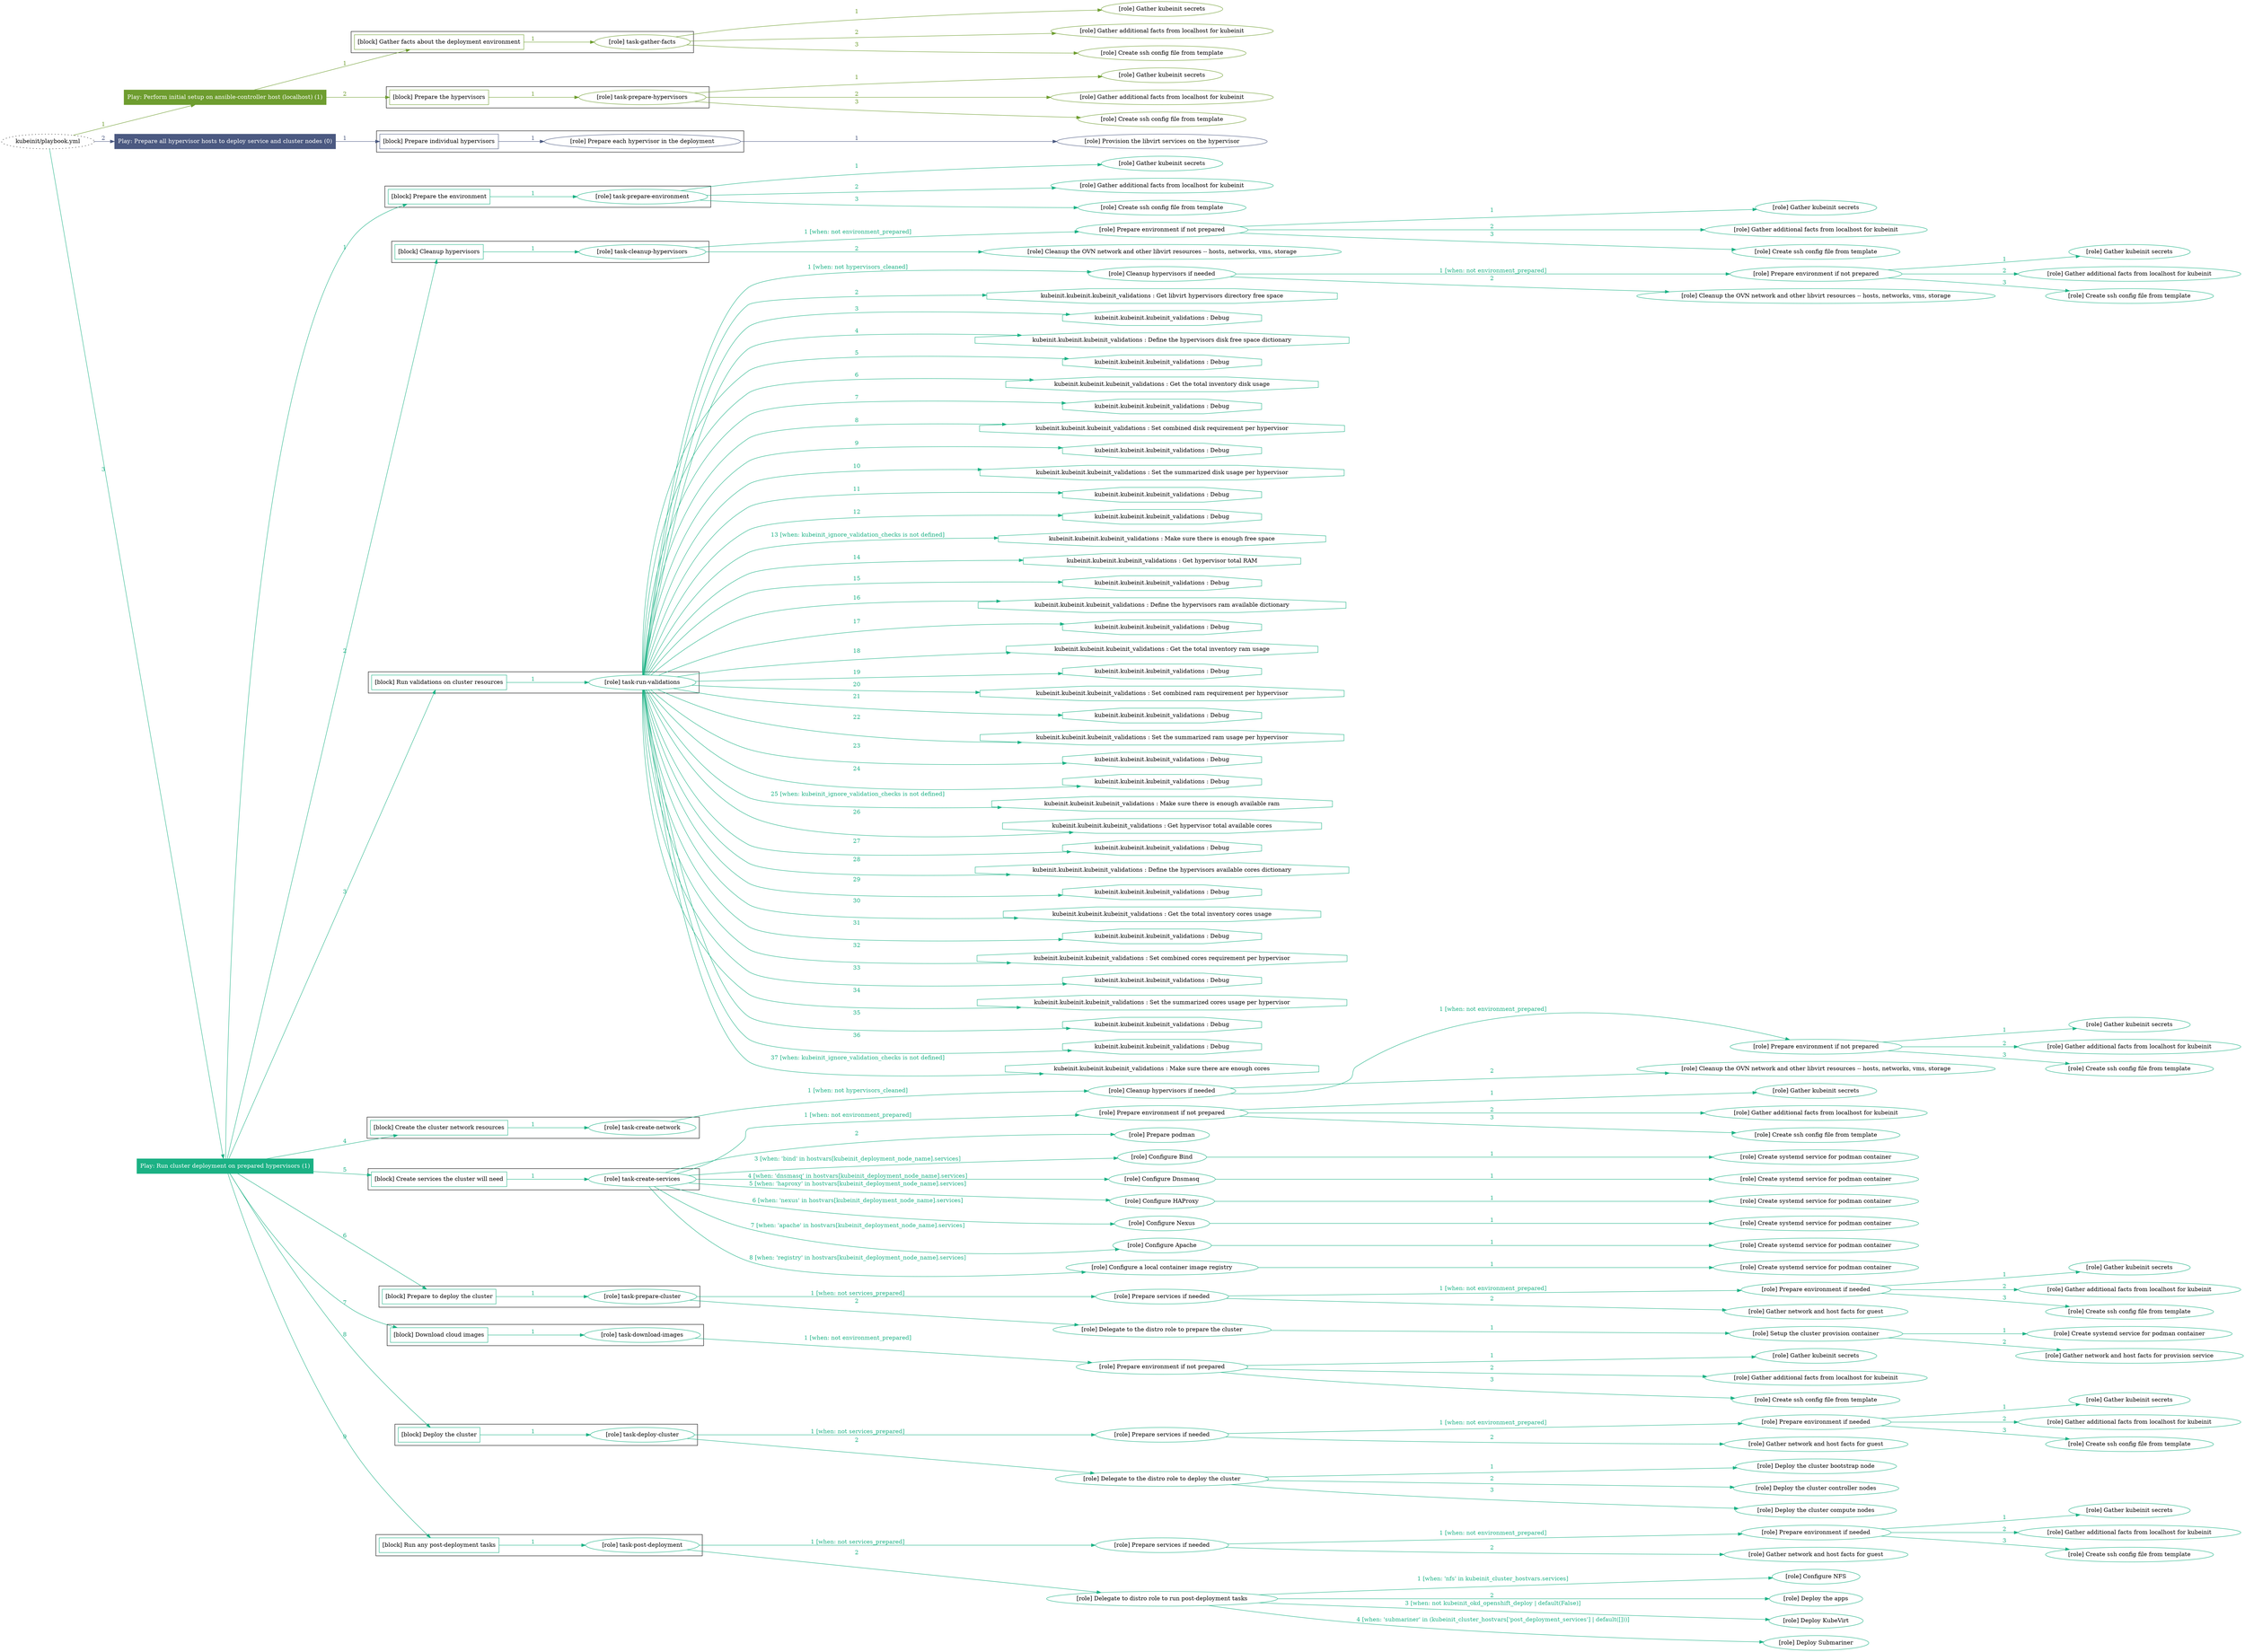 digraph {
	graph [concentrate=true ordering=in rankdir=LR ratio=fill]
	edge [esep=5 sep=10]
	"kubeinit/playbook.yml" [URL="/home/runner/work/kubeinit/kubeinit/kubeinit/playbook.yml" id=playbook_bc884afd style=dotted]
	play_13a12a67 [label="Play: Perform initial setup on ansible-controller host (localhost) (1)" URL="/home/runner/work/kubeinit/kubeinit/kubeinit/playbook.yml" color="#6e9d2f" fontcolor="#ffffff" id=play_13a12a67 shape=box style=filled tooltip=localhost]
	"kubeinit/playbook.yml" -> play_13a12a67 [label="1 " color="#6e9d2f" fontcolor="#6e9d2f" id=edge_78e79cfe labeltooltip="1 " tooltip="1 "]
	subgraph "Gather kubeinit secrets" {
		role_fcade521 [label="[role] Gather kubeinit secrets" URL="/home/runner/.ansible/collections/ansible_collections/kubeinit/kubeinit/roles/kubeinit_prepare/tasks/gather_kubeinit_facts.yml" color="#6e9d2f" id=role_fcade521 tooltip="Gather kubeinit secrets"]
	}
	subgraph "Gather additional facts from localhost for kubeinit" {
		role_56296440 [label="[role] Gather additional facts from localhost for kubeinit" URL="/home/runner/.ansible/collections/ansible_collections/kubeinit/kubeinit/roles/kubeinit_prepare/tasks/gather_kubeinit_facts.yml" color="#6e9d2f" id=role_56296440 tooltip="Gather additional facts from localhost for kubeinit"]
	}
	subgraph "Create ssh config file from template" {
		role_4835d06d [label="[role] Create ssh config file from template" URL="/home/runner/.ansible/collections/ansible_collections/kubeinit/kubeinit/roles/kubeinit_prepare/tasks/gather_kubeinit_facts.yml" color="#6e9d2f" id=role_4835d06d tooltip="Create ssh config file from template"]
	}
	subgraph "task-gather-facts" {
		role_c5481a34 [label="[role] task-gather-facts" URL="/home/runner/work/kubeinit/kubeinit/kubeinit/playbook.yml" color="#6e9d2f" id=role_c5481a34 tooltip="task-gather-facts"]
		role_c5481a34 -> role_fcade521 [label="1 " color="#6e9d2f" fontcolor="#6e9d2f" id=edge_7ce8308d labeltooltip="1 " tooltip="1 "]
		role_c5481a34 -> role_56296440 [label="2 " color="#6e9d2f" fontcolor="#6e9d2f" id=edge_8ed17edc labeltooltip="2 " tooltip="2 "]
		role_c5481a34 -> role_4835d06d [label="3 " color="#6e9d2f" fontcolor="#6e9d2f" id=edge_58053a8e labeltooltip="3 " tooltip="3 "]
	}
	subgraph "Gather kubeinit secrets" {
		role_f57d694f [label="[role] Gather kubeinit secrets" URL="/home/runner/.ansible/collections/ansible_collections/kubeinit/kubeinit/roles/kubeinit_prepare/tasks/gather_kubeinit_facts.yml" color="#6e9d2f" id=role_f57d694f tooltip="Gather kubeinit secrets"]
	}
	subgraph "Gather additional facts from localhost for kubeinit" {
		role_eb46d541 [label="[role] Gather additional facts from localhost for kubeinit" URL="/home/runner/.ansible/collections/ansible_collections/kubeinit/kubeinit/roles/kubeinit_prepare/tasks/gather_kubeinit_facts.yml" color="#6e9d2f" id=role_eb46d541 tooltip="Gather additional facts from localhost for kubeinit"]
	}
	subgraph "Create ssh config file from template" {
		role_f422c2a0 [label="[role] Create ssh config file from template" URL="/home/runner/.ansible/collections/ansible_collections/kubeinit/kubeinit/roles/kubeinit_prepare/tasks/gather_kubeinit_facts.yml" color="#6e9d2f" id=role_f422c2a0 tooltip="Create ssh config file from template"]
	}
	subgraph "task-prepare-hypervisors" {
		role_807ae7e5 [label="[role] task-prepare-hypervisors" URL="/home/runner/work/kubeinit/kubeinit/kubeinit/playbook.yml" color="#6e9d2f" id=role_807ae7e5 tooltip="task-prepare-hypervisors"]
		role_807ae7e5 -> role_f57d694f [label="1 " color="#6e9d2f" fontcolor="#6e9d2f" id=edge_f0ce3307 labeltooltip="1 " tooltip="1 "]
		role_807ae7e5 -> role_eb46d541 [label="2 " color="#6e9d2f" fontcolor="#6e9d2f" id=edge_2f80eed1 labeltooltip="2 " tooltip="2 "]
		role_807ae7e5 -> role_f422c2a0 [label="3 " color="#6e9d2f" fontcolor="#6e9d2f" id=edge_c8d1c190 labeltooltip="3 " tooltip="3 "]
	}
	subgraph "Play: Perform initial setup on ansible-controller host (localhost) (1)" {
		play_13a12a67 -> block_af2b26ad [label=1 color="#6e9d2f" fontcolor="#6e9d2f" id=edge_818015e2 labeltooltip=1 tooltip=1]
		subgraph cluster_block_af2b26ad {
			block_af2b26ad [label="[block] Gather facts about the deployment environment" URL="/home/runner/work/kubeinit/kubeinit/kubeinit/playbook.yml" color="#6e9d2f" id=block_af2b26ad labeltooltip="Gather facts about the deployment environment" shape=box tooltip="Gather facts about the deployment environment"]
			block_af2b26ad -> role_c5481a34 [label="1 " color="#6e9d2f" fontcolor="#6e9d2f" id=edge_7d12a3f7 labeltooltip="1 " tooltip="1 "]
		}
		play_13a12a67 -> block_af2e9a27 [label=2 color="#6e9d2f" fontcolor="#6e9d2f" id=edge_25f81b70 labeltooltip=2 tooltip=2]
		subgraph cluster_block_af2e9a27 {
			block_af2e9a27 [label="[block] Prepare the hypervisors" URL="/home/runner/work/kubeinit/kubeinit/kubeinit/playbook.yml" color="#6e9d2f" id=block_af2e9a27 labeltooltip="Prepare the hypervisors" shape=box tooltip="Prepare the hypervisors"]
			block_af2e9a27 -> role_807ae7e5 [label="1 " color="#6e9d2f" fontcolor="#6e9d2f" id=edge_e3a981ff labeltooltip="1 " tooltip="1 "]
		}
	}
	play_db85fb33 [label="Play: Prepare all hypervisor hosts to deploy service and cluster nodes (0)" URL="/home/runner/work/kubeinit/kubeinit/kubeinit/playbook.yml" color="#4b5981" fontcolor="#ffffff" id=play_db85fb33 shape=box style=filled tooltip="Play: Prepare all hypervisor hosts to deploy service and cluster nodes (0)"]
	"kubeinit/playbook.yml" -> play_db85fb33 [label="2 " color="#4b5981" fontcolor="#4b5981" id=edge_9f566139 labeltooltip="2 " tooltip="2 "]
	subgraph "Provision the libvirt services on the hypervisor" {
		role_a0d04080 [label="[role] Provision the libvirt services on the hypervisor" URL="/home/runner/.ansible/collections/ansible_collections/kubeinit/kubeinit/roles/kubeinit_prepare/tasks/prepare_hypervisor.yml" color="#4b5981" id=role_a0d04080 tooltip="Provision the libvirt services on the hypervisor"]
	}
	subgraph "Prepare each hypervisor in the deployment" {
		role_bbe5f478 [label="[role] Prepare each hypervisor in the deployment" URL="/home/runner/work/kubeinit/kubeinit/kubeinit/playbook.yml" color="#4b5981" id=role_bbe5f478 tooltip="Prepare each hypervisor in the deployment"]
		role_bbe5f478 -> role_a0d04080 [label="1 " color="#4b5981" fontcolor="#4b5981" id=edge_e23c7ae7 labeltooltip="1 " tooltip="1 "]
	}
	subgraph "Play: Prepare all hypervisor hosts to deploy service and cluster nodes (0)" {
		play_db85fb33 -> block_0c742992 [label=1 color="#4b5981" fontcolor="#4b5981" id=edge_c8bdda0a labeltooltip=1 tooltip=1]
		subgraph cluster_block_0c742992 {
			block_0c742992 [label="[block] Prepare individual hypervisors" URL="/home/runner/work/kubeinit/kubeinit/kubeinit/playbook.yml" color="#4b5981" id=block_0c742992 labeltooltip="Prepare individual hypervisors" shape=box tooltip="Prepare individual hypervisors"]
			block_0c742992 -> role_bbe5f478 [label="1 " color="#4b5981" fontcolor="#4b5981" id=edge_81c21718 labeltooltip="1 " tooltip="1 "]
		}
	}
	play_5ebb31ea [label="Play: Run cluster deployment on prepared hypervisors (1)" URL="/home/runner/work/kubeinit/kubeinit/kubeinit/playbook.yml" color="#1bb184" fontcolor="#ffffff" id=play_5ebb31ea shape=box style=filled tooltip=localhost]
	"kubeinit/playbook.yml" -> play_5ebb31ea [label="3 " color="#1bb184" fontcolor="#1bb184" id=edge_f7e523d1 labeltooltip="3 " tooltip="3 "]
	subgraph "Gather kubeinit secrets" {
		role_3335e8e3 [label="[role] Gather kubeinit secrets" URL="/home/runner/.ansible/collections/ansible_collections/kubeinit/kubeinit/roles/kubeinit_prepare/tasks/gather_kubeinit_facts.yml" color="#1bb184" id=role_3335e8e3 tooltip="Gather kubeinit secrets"]
	}
	subgraph "Gather additional facts from localhost for kubeinit" {
		role_68fbabf9 [label="[role] Gather additional facts from localhost for kubeinit" URL="/home/runner/.ansible/collections/ansible_collections/kubeinit/kubeinit/roles/kubeinit_prepare/tasks/gather_kubeinit_facts.yml" color="#1bb184" id=role_68fbabf9 tooltip="Gather additional facts from localhost for kubeinit"]
	}
	subgraph "Create ssh config file from template" {
		role_b6ddecf2 [label="[role] Create ssh config file from template" URL="/home/runner/.ansible/collections/ansible_collections/kubeinit/kubeinit/roles/kubeinit_prepare/tasks/gather_kubeinit_facts.yml" color="#1bb184" id=role_b6ddecf2 tooltip="Create ssh config file from template"]
	}
	subgraph "task-prepare-environment" {
		role_e13290f3 [label="[role] task-prepare-environment" URL="/home/runner/work/kubeinit/kubeinit/kubeinit/playbook.yml" color="#1bb184" id=role_e13290f3 tooltip="task-prepare-environment"]
		role_e13290f3 -> role_3335e8e3 [label="1 " color="#1bb184" fontcolor="#1bb184" id=edge_819fcb44 labeltooltip="1 " tooltip="1 "]
		role_e13290f3 -> role_68fbabf9 [label="2 " color="#1bb184" fontcolor="#1bb184" id=edge_2864b8e5 labeltooltip="2 " tooltip="2 "]
		role_e13290f3 -> role_b6ddecf2 [label="3 " color="#1bb184" fontcolor="#1bb184" id=edge_15abcb9a labeltooltip="3 " tooltip="3 "]
	}
	subgraph "Gather kubeinit secrets" {
		role_687b436b [label="[role] Gather kubeinit secrets" URL="/home/runner/.ansible/collections/ansible_collections/kubeinit/kubeinit/roles/kubeinit_prepare/tasks/gather_kubeinit_facts.yml" color="#1bb184" id=role_687b436b tooltip="Gather kubeinit secrets"]
	}
	subgraph "Gather additional facts from localhost for kubeinit" {
		role_b63a81df [label="[role] Gather additional facts from localhost for kubeinit" URL="/home/runner/.ansible/collections/ansible_collections/kubeinit/kubeinit/roles/kubeinit_prepare/tasks/gather_kubeinit_facts.yml" color="#1bb184" id=role_b63a81df tooltip="Gather additional facts from localhost for kubeinit"]
	}
	subgraph "Create ssh config file from template" {
		role_9e2f613f [label="[role] Create ssh config file from template" URL="/home/runner/.ansible/collections/ansible_collections/kubeinit/kubeinit/roles/kubeinit_prepare/tasks/gather_kubeinit_facts.yml" color="#1bb184" id=role_9e2f613f tooltip="Create ssh config file from template"]
	}
	subgraph "Prepare environment if not prepared" {
		role_5febb30a [label="[role] Prepare environment if not prepared" URL="/home/runner/.ansible/collections/ansible_collections/kubeinit/kubeinit/roles/kubeinit_prepare/tasks/cleanup_hypervisors.yml" color="#1bb184" id=role_5febb30a tooltip="Prepare environment if not prepared"]
		role_5febb30a -> role_687b436b [label="1 " color="#1bb184" fontcolor="#1bb184" id=edge_65a0818f labeltooltip="1 " tooltip="1 "]
		role_5febb30a -> role_b63a81df [label="2 " color="#1bb184" fontcolor="#1bb184" id=edge_da8f1db8 labeltooltip="2 " tooltip="2 "]
		role_5febb30a -> role_9e2f613f [label="3 " color="#1bb184" fontcolor="#1bb184" id=edge_b5b9aef7 labeltooltip="3 " tooltip="3 "]
	}
	subgraph "Cleanup the OVN network and other libvirt resources -- hosts, networks, vms, storage" {
		role_174c045d [label="[role] Cleanup the OVN network and other libvirt resources -- hosts, networks, vms, storage" URL="/home/runner/.ansible/collections/ansible_collections/kubeinit/kubeinit/roles/kubeinit_prepare/tasks/cleanup_hypervisors.yml" color="#1bb184" id=role_174c045d tooltip="Cleanup the OVN network and other libvirt resources -- hosts, networks, vms, storage"]
	}
	subgraph "task-cleanup-hypervisors" {
		role_6203d15c [label="[role] task-cleanup-hypervisors" URL="/home/runner/work/kubeinit/kubeinit/kubeinit/playbook.yml" color="#1bb184" id=role_6203d15c tooltip="task-cleanup-hypervisors"]
		role_6203d15c -> role_5febb30a [label="1 [when: not environment_prepared]" color="#1bb184" fontcolor="#1bb184" id=edge_c8f35070 labeltooltip="1 [when: not environment_prepared]" tooltip="1 [when: not environment_prepared]"]
		role_6203d15c -> role_174c045d [label="2 " color="#1bb184" fontcolor="#1bb184" id=edge_c18a3c79 labeltooltip="2 " tooltip="2 "]
	}
	subgraph "Gather kubeinit secrets" {
		role_376fa7a8 [label="[role] Gather kubeinit secrets" URL="/home/runner/.ansible/collections/ansible_collections/kubeinit/kubeinit/roles/kubeinit_prepare/tasks/gather_kubeinit_facts.yml" color="#1bb184" id=role_376fa7a8 tooltip="Gather kubeinit secrets"]
	}
	subgraph "Gather additional facts from localhost for kubeinit" {
		role_d2ade662 [label="[role] Gather additional facts from localhost for kubeinit" URL="/home/runner/.ansible/collections/ansible_collections/kubeinit/kubeinit/roles/kubeinit_prepare/tasks/gather_kubeinit_facts.yml" color="#1bb184" id=role_d2ade662 tooltip="Gather additional facts from localhost for kubeinit"]
	}
	subgraph "Create ssh config file from template" {
		role_3f1f3467 [label="[role] Create ssh config file from template" URL="/home/runner/.ansible/collections/ansible_collections/kubeinit/kubeinit/roles/kubeinit_prepare/tasks/gather_kubeinit_facts.yml" color="#1bb184" id=role_3f1f3467 tooltip="Create ssh config file from template"]
	}
	subgraph "Prepare environment if not prepared" {
		role_2e9f9ac0 [label="[role] Prepare environment if not prepared" URL="/home/runner/.ansible/collections/ansible_collections/kubeinit/kubeinit/roles/kubeinit_prepare/tasks/cleanup_hypervisors.yml" color="#1bb184" id=role_2e9f9ac0 tooltip="Prepare environment if not prepared"]
		role_2e9f9ac0 -> role_376fa7a8 [label="1 " color="#1bb184" fontcolor="#1bb184" id=edge_3d69fa1f labeltooltip="1 " tooltip="1 "]
		role_2e9f9ac0 -> role_d2ade662 [label="2 " color="#1bb184" fontcolor="#1bb184" id=edge_7656b612 labeltooltip="2 " tooltip="2 "]
		role_2e9f9ac0 -> role_3f1f3467 [label="3 " color="#1bb184" fontcolor="#1bb184" id=edge_4b4e1b30 labeltooltip="3 " tooltip="3 "]
	}
	subgraph "Cleanup the OVN network and other libvirt resources -- hosts, networks, vms, storage" {
		role_03c4b593 [label="[role] Cleanup the OVN network and other libvirt resources -- hosts, networks, vms, storage" URL="/home/runner/.ansible/collections/ansible_collections/kubeinit/kubeinit/roles/kubeinit_prepare/tasks/cleanup_hypervisors.yml" color="#1bb184" id=role_03c4b593 tooltip="Cleanup the OVN network and other libvirt resources -- hosts, networks, vms, storage"]
	}
	subgraph "Cleanup hypervisors if needed" {
		role_7d85d4b5 [label="[role] Cleanup hypervisors if needed" URL="/home/runner/.ansible/collections/ansible_collections/kubeinit/kubeinit/roles/kubeinit_validations/tasks/main.yml" color="#1bb184" id=role_7d85d4b5 tooltip="Cleanup hypervisors if needed"]
		role_7d85d4b5 -> role_2e9f9ac0 [label="1 [when: not environment_prepared]" color="#1bb184" fontcolor="#1bb184" id=edge_c7d4fb42 labeltooltip="1 [when: not environment_prepared]" tooltip="1 [when: not environment_prepared]"]
		role_7d85d4b5 -> role_03c4b593 [label="2 " color="#1bb184" fontcolor="#1bb184" id=edge_e9f9d04c labeltooltip="2 " tooltip="2 "]
	}
	subgraph "task-run-validations" {
		role_62f6c7eb [label="[role] task-run-validations" URL="/home/runner/work/kubeinit/kubeinit/kubeinit/playbook.yml" color="#1bb184" id=role_62f6c7eb tooltip="task-run-validations"]
		role_62f6c7eb -> role_7d85d4b5 [label="1 [when: not hypervisors_cleaned]" color="#1bb184" fontcolor="#1bb184" id=edge_d6f2890d labeltooltip="1 [when: not hypervisors_cleaned]" tooltip="1 [when: not hypervisors_cleaned]"]
		task_18365097 [label="kubeinit.kubeinit.kubeinit_validations : Get libvirt hypervisors directory free space" URL="/home/runner/.ansible/collections/ansible_collections/kubeinit/kubeinit/roles/kubeinit_validations/tasks/10_libvirt_free_space.yml" color="#1bb184" id=task_18365097 shape=octagon tooltip="kubeinit.kubeinit.kubeinit_validations : Get libvirt hypervisors directory free space"]
		role_62f6c7eb -> task_18365097 [label="2 " color="#1bb184" fontcolor="#1bb184" id=edge_21c87085 labeltooltip="2 " tooltip="2 "]
		task_9c9dbb88 [label="kubeinit.kubeinit.kubeinit_validations : Debug" URL="/home/runner/.ansible/collections/ansible_collections/kubeinit/kubeinit/roles/kubeinit_validations/tasks/10_libvirt_free_space.yml" color="#1bb184" id=task_9c9dbb88 shape=octagon tooltip="kubeinit.kubeinit.kubeinit_validations : Debug"]
		role_62f6c7eb -> task_9c9dbb88 [label="3 " color="#1bb184" fontcolor="#1bb184" id=edge_ef0a5122 labeltooltip="3 " tooltip="3 "]
		task_04c950bd [label="kubeinit.kubeinit.kubeinit_validations : Define the hypervisors disk free space dictionary" URL="/home/runner/.ansible/collections/ansible_collections/kubeinit/kubeinit/roles/kubeinit_validations/tasks/10_libvirt_free_space.yml" color="#1bb184" id=task_04c950bd shape=octagon tooltip="kubeinit.kubeinit.kubeinit_validations : Define the hypervisors disk free space dictionary"]
		role_62f6c7eb -> task_04c950bd [label="4 " color="#1bb184" fontcolor="#1bb184" id=edge_f18ca8e1 labeltooltip="4 " tooltip="4 "]
		task_acc55d09 [label="kubeinit.kubeinit.kubeinit_validations : Debug" URL="/home/runner/.ansible/collections/ansible_collections/kubeinit/kubeinit/roles/kubeinit_validations/tasks/10_libvirt_free_space.yml" color="#1bb184" id=task_acc55d09 shape=octagon tooltip="kubeinit.kubeinit.kubeinit_validations : Debug"]
		role_62f6c7eb -> task_acc55d09 [label="5 " color="#1bb184" fontcolor="#1bb184" id=edge_612e5d28 labeltooltip="5 " tooltip="5 "]
		task_36d2da43 [label="kubeinit.kubeinit.kubeinit_validations : Get the total inventory disk usage" URL="/home/runner/.ansible/collections/ansible_collections/kubeinit/kubeinit/roles/kubeinit_validations/tasks/10_libvirt_free_space.yml" color="#1bb184" id=task_36d2da43 shape=octagon tooltip="kubeinit.kubeinit.kubeinit_validations : Get the total inventory disk usage"]
		role_62f6c7eb -> task_36d2da43 [label="6 " color="#1bb184" fontcolor="#1bb184" id=edge_96cf4b75 labeltooltip="6 " tooltip="6 "]
		task_c9de032a [label="kubeinit.kubeinit.kubeinit_validations : Debug" URL="/home/runner/.ansible/collections/ansible_collections/kubeinit/kubeinit/roles/kubeinit_validations/tasks/10_libvirt_free_space.yml" color="#1bb184" id=task_c9de032a shape=octagon tooltip="kubeinit.kubeinit.kubeinit_validations : Debug"]
		role_62f6c7eb -> task_c9de032a [label="7 " color="#1bb184" fontcolor="#1bb184" id=edge_452b1f75 labeltooltip="7 " tooltip="7 "]
		task_3e1157ff [label="kubeinit.kubeinit.kubeinit_validations : Set combined disk requirement per hypervisor" URL="/home/runner/.ansible/collections/ansible_collections/kubeinit/kubeinit/roles/kubeinit_validations/tasks/10_libvirt_free_space.yml" color="#1bb184" id=task_3e1157ff shape=octagon tooltip="kubeinit.kubeinit.kubeinit_validations : Set combined disk requirement per hypervisor"]
		role_62f6c7eb -> task_3e1157ff [label="8 " color="#1bb184" fontcolor="#1bb184" id=edge_088c8dce labeltooltip="8 " tooltip="8 "]
		task_c20ddb81 [label="kubeinit.kubeinit.kubeinit_validations : Debug" URL="/home/runner/.ansible/collections/ansible_collections/kubeinit/kubeinit/roles/kubeinit_validations/tasks/10_libvirt_free_space.yml" color="#1bb184" id=task_c20ddb81 shape=octagon tooltip="kubeinit.kubeinit.kubeinit_validations : Debug"]
		role_62f6c7eb -> task_c20ddb81 [label="9 " color="#1bb184" fontcolor="#1bb184" id=edge_b584ab79 labeltooltip="9 " tooltip="9 "]
		task_6bdf2cd3 [label="kubeinit.kubeinit.kubeinit_validations : Set the summarized disk usage per hypervisor" URL="/home/runner/.ansible/collections/ansible_collections/kubeinit/kubeinit/roles/kubeinit_validations/tasks/10_libvirt_free_space.yml" color="#1bb184" id=task_6bdf2cd3 shape=octagon tooltip="kubeinit.kubeinit.kubeinit_validations : Set the summarized disk usage per hypervisor"]
		role_62f6c7eb -> task_6bdf2cd3 [label="10 " color="#1bb184" fontcolor="#1bb184" id=edge_24780180 labeltooltip="10 " tooltip="10 "]
		task_b49b4b37 [label="kubeinit.kubeinit.kubeinit_validations : Debug" URL="/home/runner/.ansible/collections/ansible_collections/kubeinit/kubeinit/roles/kubeinit_validations/tasks/10_libvirt_free_space.yml" color="#1bb184" id=task_b49b4b37 shape=octagon tooltip="kubeinit.kubeinit.kubeinit_validations : Debug"]
		role_62f6c7eb -> task_b49b4b37 [label="11 " color="#1bb184" fontcolor="#1bb184" id=edge_d56a47f4 labeltooltip="11 " tooltip="11 "]
		task_eeb5768e [label="kubeinit.kubeinit.kubeinit_validations : Debug" URL="/home/runner/.ansible/collections/ansible_collections/kubeinit/kubeinit/roles/kubeinit_validations/tasks/10_libvirt_free_space.yml" color="#1bb184" id=task_eeb5768e shape=octagon tooltip="kubeinit.kubeinit.kubeinit_validations : Debug"]
		role_62f6c7eb -> task_eeb5768e [label="12 " color="#1bb184" fontcolor="#1bb184" id=edge_f6308e91 labeltooltip="12 " tooltip="12 "]
		task_097c4970 [label="kubeinit.kubeinit.kubeinit_validations : Make sure there is enough free space" URL="/home/runner/.ansible/collections/ansible_collections/kubeinit/kubeinit/roles/kubeinit_validations/tasks/10_libvirt_free_space.yml" color="#1bb184" id=task_097c4970 shape=octagon tooltip="kubeinit.kubeinit.kubeinit_validations : Make sure there is enough free space"]
		role_62f6c7eb -> task_097c4970 [label="13 [when: kubeinit_ignore_validation_checks is not defined]" color="#1bb184" fontcolor="#1bb184" id=edge_28f992f5 labeltooltip="13 [when: kubeinit_ignore_validation_checks is not defined]" tooltip="13 [when: kubeinit_ignore_validation_checks is not defined]"]
		task_24df60d5 [label="kubeinit.kubeinit.kubeinit_validations : Get hypervisor total RAM" URL="/home/runner/.ansible/collections/ansible_collections/kubeinit/kubeinit/roles/kubeinit_validations/tasks/20_libvirt_available_ram.yml" color="#1bb184" id=task_24df60d5 shape=octagon tooltip="kubeinit.kubeinit.kubeinit_validations : Get hypervisor total RAM"]
		role_62f6c7eb -> task_24df60d5 [label="14 " color="#1bb184" fontcolor="#1bb184" id=edge_6ce2f886 labeltooltip="14 " tooltip="14 "]
		task_05f18cc4 [label="kubeinit.kubeinit.kubeinit_validations : Debug" URL="/home/runner/.ansible/collections/ansible_collections/kubeinit/kubeinit/roles/kubeinit_validations/tasks/20_libvirt_available_ram.yml" color="#1bb184" id=task_05f18cc4 shape=octagon tooltip="kubeinit.kubeinit.kubeinit_validations : Debug"]
		role_62f6c7eb -> task_05f18cc4 [label="15 " color="#1bb184" fontcolor="#1bb184" id=edge_7cb41834 labeltooltip="15 " tooltip="15 "]
		task_de3a0a79 [label="kubeinit.kubeinit.kubeinit_validations : Define the hypervisors ram available dictionary" URL="/home/runner/.ansible/collections/ansible_collections/kubeinit/kubeinit/roles/kubeinit_validations/tasks/20_libvirt_available_ram.yml" color="#1bb184" id=task_de3a0a79 shape=octagon tooltip="kubeinit.kubeinit.kubeinit_validations : Define the hypervisors ram available dictionary"]
		role_62f6c7eb -> task_de3a0a79 [label="16 " color="#1bb184" fontcolor="#1bb184" id=edge_895e4e1b labeltooltip="16 " tooltip="16 "]
		task_638771f9 [label="kubeinit.kubeinit.kubeinit_validations : Debug" URL="/home/runner/.ansible/collections/ansible_collections/kubeinit/kubeinit/roles/kubeinit_validations/tasks/20_libvirt_available_ram.yml" color="#1bb184" id=task_638771f9 shape=octagon tooltip="kubeinit.kubeinit.kubeinit_validations : Debug"]
		role_62f6c7eb -> task_638771f9 [label="17 " color="#1bb184" fontcolor="#1bb184" id=edge_89f8da79 labeltooltip="17 " tooltip="17 "]
		task_bb310bc5 [label="kubeinit.kubeinit.kubeinit_validations : Get the total inventory ram usage" URL="/home/runner/.ansible/collections/ansible_collections/kubeinit/kubeinit/roles/kubeinit_validations/tasks/20_libvirt_available_ram.yml" color="#1bb184" id=task_bb310bc5 shape=octagon tooltip="kubeinit.kubeinit.kubeinit_validations : Get the total inventory ram usage"]
		role_62f6c7eb -> task_bb310bc5 [label="18 " color="#1bb184" fontcolor="#1bb184" id=edge_b484de69 labeltooltip="18 " tooltip="18 "]
		task_2e9bd793 [label="kubeinit.kubeinit.kubeinit_validations : Debug" URL="/home/runner/.ansible/collections/ansible_collections/kubeinit/kubeinit/roles/kubeinit_validations/tasks/20_libvirt_available_ram.yml" color="#1bb184" id=task_2e9bd793 shape=octagon tooltip="kubeinit.kubeinit.kubeinit_validations : Debug"]
		role_62f6c7eb -> task_2e9bd793 [label="19 " color="#1bb184" fontcolor="#1bb184" id=edge_b4c5eb78 labeltooltip="19 " tooltip="19 "]
		task_8aaff768 [label="kubeinit.kubeinit.kubeinit_validations : Set combined ram requirement per hypervisor" URL="/home/runner/.ansible/collections/ansible_collections/kubeinit/kubeinit/roles/kubeinit_validations/tasks/20_libvirt_available_ram.yml" color="#1bb184" id=task_8aaff768 shape=octagon tooltip="kubeinit.kubeinit.kubeinit_validations : Set combined ram requirement per hypervisor"]
		role_62f6c7eb -> task_8aaff768 [label="20 " color="#1bb184" fontcolor="#1bb184" id=edge_cc607f9b labeltooltip="20 " tooltip="20 "]
		task_1808655f [label="kubeinit.kubeinit.kubeinit_validations : Debug" URL="/home/runner/.ansible/collections/ansible_collections/kubeinit/kubeinit/roles/kubeinit_validations/tasks/20_libvirt_available_ram.yml" color="#1bb184" id=task_1808655f shape=octagon tooltip="kubeinit.kubeinit.kubeinit_validations : Debug"]
		role_62f6c7eb -> task_1808655f [label="21 " color="#1bb184" fontcolor="#1bb184" id=edge_91cd0713 labeltooltip="21 " tooltip="21 "]
		task_693f8c69 [label="kubeinit.kubeinit.kubeinit_validations : Set the summarized ram usage per hypervisor" URL="/home/runner/.ansible/collections/ansible_collections/kubeinit/kubeinit/roles/kubeinit_validations/tasks/20_libvirt_available_ram.yml" color="#1bb184" id=task_693f8c69 shape=octagon tooltip="kubeinit.kubeinit.kubeinit_validations : Set the summarized ram usage per hypervisor"]
		role_62f6c7eb -> task_693f8c69 [label="22 " color="#1bb184" fontcolor="#1bb184" id=edge_c4668f9e labeltooltip="22 " tooltip="22 "]
		task_4dad3c12 [label="kubeinit.kubeinit.kubeinit_validations : Debug" URL="/home/runner/.ansible/collections/ansible_collections/kubeinit/kubeinit/roles/kubeinit_validations/tasks/20_libvirt_available_ram.yml" color="#1bb184" id=task_4dad3c12 shape=octagon tooltip="kubeinit.kubeinit.kubeinit_validations : Debug"]
		role_62f6c7eb -> task_4dad3c12 [label="23 " color="#1bb184" fontcolor="#1bb184" id=edge_924c0f97 labeltooltip="23 " tooltip="23 "]
		task_2ca3d44f [label="kubeinit.kubeinit.kubeinit_validations : Debug" URL="/home/runner/.ansible/collections/ansible_collections/kubeinit/kubeinit/roles/kubeinit_validations/tasks/20_libvirt_available_ram.yml" color="#1bb184" id=task_2ca3d44f shape=octagon tooltip="kubeinit.kubeinit.kubeinit_validations : Debug"]
		role_62f6c7eb -> task_2ca3d44f [label="24 " color="#1bb184" fontcolor="#1bb184" id=edge_8b8fe090 labeltooltip="24 " tooltip="24 "]
		task_7193dcaf [label="kubeinit.kubeinit.kubeinit_validations : Make sure there is enough available ram" URL="/home/runner/.ansible/collections/ansible_collections/kubeinit/kubeinit/roles/kubeinit_validations/tasks/20_libvirt_available_ram.yml" color="#1bb184" id=task_7193dcaf shape=octagon tooltip="kubeinit.kubeinit.kubeinit_validations : Make sure there is enough available ram"]
		role_62f6c7eb -> task_7193dcaf [label="25 [when: kubeinit_ignore_validation_checks is not defined]" color="#1bb184" fontcolor="#1bb184" id=edge_96b68c3a labeltooltip="25 [when: kubeinit_ignore_validation_checks is not defined]" tooltip="25 [when: kubeinit_ignore_validation_checks is not defined]"]
		task_ed330991 [label="kubeinit.kubeinit.kubeinit_validations : Get hypervisor total available cores" URL="/home/runner/.ansible/collections/ansible_collections/kubeinit/kubeinit/roles/kubeinit_validations/tasks/30_libvirt_check_cpu_cores.yml" color="#1bb184" id=task_ed330991 shape=octagon tooltip="kubeinit.kubeinit.kubeinit_validations : Get hypervisor total available cores"]
		role_62f6c7eb -> task_ed330991 [label="26 " color="#1bb184" fontcolor="#1bb184" id=edge_3f324529 labeltooltip="26 " tooltip="26 "]
		task_ce367ec8 [label="kubeinit.kubeinit.kubeinit_validations : Debug" URL="/home/runner/.ansible/collections/ansible_collections/kubeinit/kubeinit/roles/kubeinit_validations/tasks/30_libvirt_check_cpu_cores.yml" color="#1bb184" id=task_ce367ec8 shape=octagon tooltip="kubeinit.kubeinit.kubeinit_validations : Debug"]
		role_62f6c7eb -> task_ce367ec8 [label="27 " color="#1bb184" fontcolor="#1bb184" id=edge_063fd3c3 labeltooltip="27 " tooltip="27 "]
		task_83746d2b [label="kubeinit.kubeinit.kubeinit_validations : Define the hypervisors available cores dictionary" URL="/home/runner/.ansible/collections/ansible_collections/kubeinit/kubeinit/roles/kubeinit_validations/tasks/30_libvirt_check_cpu_cores.yml" color="#1bb184" id=task_83746d2b shape=octagon tooltip="kubeinit.kubeinit.kubeinit_validations : Define the hypervisors available cores dictionary"]
		role_62f6c7eb -> task_83746d2b [label="28 " color="#1bb184" fontcolor="#1bb184" id=edge_15e743a1 labeltooltip="28 " tooltip="28 "]
		task_c6c2fd72 [label="kubeinit.kubeinit.kubeinit_validations : Debug" URL="/home/runner/.ansible/collections/ansible_collections/kubeinit/kubeinit/roles/kubeinit_validations/tasks/30_libvirt_check_cpu_cores.yml" color="#1bb184" id=task_c6c2fd72 shape=octagon tooltip="kubeinit.kubeinit.kubeinit_validations : Debug"]
		role_62f6c7eb -> task_c6c2fd72 [label="29 " color="#1bb184" fontcolor="#1bb184" id=edge_2cd65bbc labeltooltip="29 " tooltip="29 "]
		task_0a48661e [label="kubeinit.kubeinit.kubeinit_validations : Get the total inventory cores usage" URL="/home/runner/.ansible/collections/ansible_collections/kubeinit/kubeinit/roles/kubeinit_validations/tasks/30_libvirt_check_cpu_cores.yml" color="#1bb184" id=task_0a48661e shape=octagon tooltip="kubeinit.kubeinit.kubeinit_validations : Get the total inventory cores usage"]
		role_62f6c7eb -> task_0a48661e [label="30 " color="#1bb184" fontcolor="#1bb184" id=edge_42a5799b labeltooltip="30 " tooltip="30 "]
		task_cfdb1e11 [label="kubeinit.kubeinit.kubeinit_validations : Debug" URL="/home/runner/.ansible/collections/ansible_collections/kubeinit/kubeinit/roles/kubeinit_validations/tasks/30_libvirt_check_cpu_cores.yml" color="#1bb184" id=task_cfdb1e11 shape=octagon tooltip="kubeinit.kubeinit.kubeinit_validations : Debug"]
		role_62f6c7eb -> task_cfdb1e11 [label="31 " color="#1bb184" fontcolor="#1bb184" id=edge_de032349 labeltooltip="31 " tooltip="31 "]
		task_826f0d8c [label="kubeinit.kubeinit.kubeinit_validations : Set combined cores requirement per hypervisor" URL="/home/runner/.ansible/collections/ansible_collections/kubeinit/kubeinit/roles/kubeinit_validations/tasks/30_libvirt_check_cpu_cores.yml" color="#1bb184" id=task_826f0d8c shape=octagon tooltip="kubeinit.kubeinit.kubeinit_validations : Set combined cores requirement per hypervisor"]
		role_62f6c7eb -> task_826f0d8c [label="32 " color="#1bb184" fontcolor="#1bb184" id=edge_f6815aea labeltooltip="32 " tooltip="32 "]
		task_55c67910 [label="kubeinit.kubeinit.kubeinit_validations : Debug" URL="/home/runner/.ansible/collections/ansible_collections/kubeinit/kubeinit/roles/kubeinit_validations/tasks/30_libvirt_check_cpu_cores.yml" color="#1bb184" id=task_55c67910 shape=octagon tooltip="kubeinit.kubeinit.kubeinit_validations : Debug"]
		role_62f6c7eb -> task_55c67910 [label="33 " color="#1bb184" fontcolor="#1bb184" id=edge_b6749af1 labeltooltip="33 " tooltip="33 "]
		task_91ad4a81 [label="kubeinit.kubeinit.kubeinit_validations : Set the summarized cores usage per hypervisor" URL="/home/runner/.ansible/collections/ansible_collections/kubeinit/kubeinit/roles/kubeinit_validations/tasks/30_libvirt_check_cpu_cores.yml" color="#1bb184" id=task_91ad4a81 shape=octagon tooltip="kubeinit.kubeinit.kubeinit_validations : Set the summarized cores usage per hypervisor"]
		role_62f6c7eb -> task_91ad4a81 [label="34 " color="#1bb184" fontcolor="#1bb184" id=edge_2b006009 labeltooltip="34 " tooltip="34 "]
		task_9b0a4ff3 [label="kubeinit.kubeinit.kubeinit_validations : Debug" URL="/home/runner/.ansible/collections/ansible_collections/kubeinit/kubeinit/roles/kubeinit_validations/tasks/30_libvirt_check_cpu_cores.yml" color="#1bb184" id=task_9b0a4ff3 shape=octagon tooltip="kubeinit.kubeinit.kubeinit_validations : Debug"]
		role_62f6c7eb -> task_9b0a4ff3 [label="35 " color="#1bb184" fontcolor="#1bb184" id=edge_aef8f03f labeltooltip="35 " tooltip="35 "]
		task_334d8a74 [label="kubeinit.kubeinit.kubeinit_validations : Debug" URL="/home/runner/.ansible/collections/ansible_collections/kubeinit/kubeinit/roles/kubeinit_validations/tasks/30_libvirt_check_cpu_cores.yml" color="#1bb184" id=task_334d8a74 shape=octagon tooltip="kubeinit.kubeinit.kubeinit_validations : Debug"]
		role_62f6c7eb -> task_334d8a74 [label="36 " color="#1bb184" fontcolor="#1bb184" id=edge_7de2630e labeltooltip="36 " tooltip="36 "]
		task_9541c6f9 [label="kubeinit.kubeinit.kubeinit_validations : Make sure there are enough cores" URL="/home/runner/.ansible/collections/ansible_collections/kubeinit/kubeinit/roles/kubeinit_validations/tasks/30_libvirt_check_cpu_cores.yml" color="#1bb184" id=task_9541c6f9 shape=octagon tooltip="kubeinit.kubeinit.kubeinit_validations : Make sure there are enough cores"]
		role_62f6c7eb -> task_9541c6f9 [label="37 [when: kubeinit_ignore_validation_checks is not defined]" color="#1bb184" fontcolor="#1bb184" id=edge_304cb48c labeltooltip="37 [when: kubeinit_ignore_validation_checks is not defined]" tooltip="37 [when: kubeinit_ignore_validation_checks is not defined]"]
	}
	subgraph "Gather kubeinit secrets" {
		role_15aeb30f [label="[role] Gather kubeinit secrets" URL="/home/runner/.ansible/collections/ansible_collections/kubeinit/kubeinit/roles/kubeinit_prepare/tasks/gather_kubeinit_facts.yml" color="#1bb184" id=role_15aeb30f tooltip="Gather kubeinit secrets"]
	}
	subgraph "Gather additional facts from localhost for kubeinit" {
		role_47a15e11 [label="[role] Gather additional facts from localhost for kubeinit" URL="/home/runner/.ansible/collections/ansible_collections/kubeinit/kubeinit/roles/kubeinit_prepare/tasks/gather_kubeinit_facts.yml" color="#1bb184" id=role_47a15e11 tooltip="Gather additional facts from localhost for kubeinit"]
	}
	subgraph "Create ssh config file from template" {
		role_d625d934 [label="[role] Create ssh config file from template" URL="/home/runner/.ansible/collections/ansible_collections/kubeinit/kubeinit/roles/kubeinit_prepare/tasks/gather_kubeinit_facts.yml" color="#1bb184" id=role_d625d934 tooltip="Create ssh config file from template"]
	}
	subgraph "Prepare environment if not prepared" {
		role_540f65a0 [label="[role] Prepare environment if not prepared" URL="/home/runner/.ansible/collections/ansible_collections/kubeinit/kubeinit/roles/kubeinit_prepare/tasks/cleanup_hypervisors.yml" color="#1bb184" id=role_540f65a0 tooltip="Prepare environment if not prepared"]
		role_540f65a0 -> role_15aeb30f [label="1 " color="#1bb184" fontcolor="#1bb184" id=edge_1651abe1 labeltooltip="1 " tooltip="1 "]
		role_540f65a0 -> role_47a15e11 [label="2 " color="#1bb184" fontcolor="#1bb184" id=edge_75e216b7 labeltooltip="2 " tooltip="2 "]
		role_540f65a0 -> role_d625d934 [label="3 " color="#1bb184" fontcolor="#1bb184" id=edge_d16ec94e labeltooltip="3 " tooltip="3 "]
	}
	subgraph "Cleanup the OVN network and other libvirt resources -- hosts, networks, vms, storage" {
		role_7f83fc32 [label="[role] Cleanup the OVN network and other libvirt resources -- hosts, networks, vms, storage" URL="/home/runner/.ansible/collections/ansible_collections/kubeinit/kubeinit/roles/kubeinit_prepare/tasks/cleanup_hypervisors.yml" color="#1bb184" id=role_7f83fc32 tooltip="Cleanup the OVN network and other libvirt resources -- hosts, networks, vms, storage"]
	}
	subgraph "Cleanup hypervisors if needed" {
		role_4958b3cd [label="[role] Cleanup hypervisors if needed" URL="/home/runner/.ansible/collections/ansible_collections/kubeinit/kubeinit/roles/kubeinit_libvirt/tasks/create_network.yml" color="#1bb184" id=role_4958b3cd tooltip="Cleanup hypervisors if needed"]
		role_4958b3cd -> role_540f65a0 [label="1 [when: not environment_prepared]" color="#1bb184" fontcolor="#1bb184" id=edge_8ab1da62 labeltooltip="1 [when: not environment_prepared]" tooltip="1 [when: not environment_prepared]"]
		role_4958b3cd -> role_7f83fc32 [label="2 " color="#1bb184" fontcolor="#1bb184" id=edge_86af8ca6 labeltooltip="2 " tooltip="2 "]
	}
	subgraph "task-create-network" {
		role_a508ffeb [label="[role] task-create-network" URL="/home/runner/work/kubeinit/kubeinit/kubeinit/playbook.yml" color="#1bb184" id=role_a508ffeb tooltip="task-create-network"]
		role_a508ffeb -> role_4958b3cd [label="1 [when: not hypervisors_cleaned]" color="#1bb184" fontcolor="#1bb184" id=edge_75ea45db labeltooltip="1 [when: not hypervisors_cleaned]" tooltip="1 [when: not hypervisors_cleaned]"]
	}
	subgraph "Gather kubeinit secrets" {
		role_1743df22 [label="[role] Gather kubeinit secrets" URL="/home/runner/.ansible/collections/ansible_collections/kubeinit/kubeinit/roles/kubeinit_prepare/tasks/gather_kubeinit_facts.yml" color="#1bb184" id=role_1743df22 tooltip="Gather kubeinit secrets"]
	}
	subgraph "Gather additional facts from localhost for kubeinit" {
		role_2526688d [label="[role] Gather additional facts from localhost for kubeinit" URL="/home/runner/.ansible/collections/ansible_collections/kubeinit/kubeinit/roles/kubeinit_prepare/tasks/gather_kubeinit_facts.yml" color="#1bb184" id=role_2526688d tooltip="Gather additional facts from localhost for kubeinit"]
	}
	subgraph "Create ssh config file from template" {
		role_435efd56 [label="[role] Create ssh config file from template" URL="/home/runner/.ansible/collections/ansible_collections/kubeinit/kubeinit/roles/kubeinit_prepare/tasks/gather_kubeinit_facts.yml" color="#1bb184" id=role_435efd56 tooltip="Create ssh config file from template"]
	}
	subgraph "Prepare environment if not prepared" {
		role_d2027df9 [label="[role] Prepare environment if not prepared" URL="/home/runner/.ansible/collections/ansible_collections/kubeinit/kubeinit/roles/kubeinit_services/tasks/main.yml" color="#1bb184" id=role_d2027df9 tooltip="Prepare environment if not prepared"]
		role_d2027df9 -> role_1743df22 [label="1 " color="#1bb184" fontcolor="#1bb184" id=edge_260d6845 labeltooltip="1 " tooltip="1 "]
		role_d2027df9 -> role_2526688d [label="2 " color="#1bb184" fontcolor="#1bb184" id=edge_fd0b10a5 labeltooltip="2 " tooltip="2 "]
		role_d2027df9 -> role_435efd56 [label="3 " color="#1bb184" fontcolor="#1bb184" id=edge_cb53c6a1 labeltooltip="3 " tooltip="3 "]
	}
	subgraph "Prepare podman" {
		role_89030078 [label="[role] Prepare podman" URL="/home/runner/.ansible/collections/ansible_collections/kubeinit/kubeinit/roles/kubeinit_services/tasks/00_create_service_pod.yml" color="#1bb184" id=role_89030078 tooltip="Prepare podman"]
	}
	subgraph "Create systemd service for podman container" {
		role_4056e4ed [label="[role] Create systemd service for podman container" URL="/home/runner/.ansible/collections/ansible_collections/kubeinit/kubeinit/roles/kubeinit_bind/tasks/main.yml" color="#1bb184" id=role_4056e4ed tooltip="Create systemd service for podman container"]
	}
	subgraph "Configure Bind" {
		role_9669ed5f [label="[role] Configure Bind" URL="/home/runner/.ansible/collections/ansible_collections/kubeinit/kubeinit/roles/kubeinit_services/tasks/start_services_containers.yml" color="#1bb184" id=role_9669ed5f tooltip="Configure Bind"]
		role_9669ed5f -> role_4056e4ed [label="1 " color="#1bb184" fontcolor="#1bb184" id=edge_87e2b534 labeltooltip="1 " tooltip="1 "]
	}
	subgraph "Create systemd service for podman container" {
		role_899e6655 [label="[role] Create systemd service for podman container" URL="/home/runner/.ansible/collections/ansible_collections/kubeinit/kubeinit/roles/kubeinit_dnsmasq/tasks/main.yml" color="#1bb184" id=role_899e6655 tooltip="Create systemd service for podman container"]
	}
	subgraph "Configure Dnsmasq" {
		role_7b4877c9 [label="[role] Configure Dnsmasq" URL="/home/runner/.ansible/collections/ansible_collections/kubeinit/kubeinit/roles/kubeinit_services/tasks/start_services_containers.yml" color="#1bb184" id=role_7b4877c9 tooltip="Configure Dnsmasq"]
		role_7b4877c9 -> role_899e6655 [label="1 " color="#1bb184" fontcolor="#1bb184" id=edge_29caeb45 labeltooltip="1 " tooltip="1 "]
	}
	subgraph "Create systemd service for podman container" {
		role_06737a1c [label="[role] Create systemd service for podman container" URL="/home/runner/.ansible/collections/ansible_collections/kubeinit/kubeinit/roles/kubeinit_haproxy/tasks/main.yml" color="#1bb184" id=role_06737a1c tooltip="Create systemd service for podman container"]
	}
	subgraph "Configure HAProxy" {
		role_8abb47fd [label="[role] Configure HAProxy" URL="/home/runner/.ansible/collections/ansible_collections/kubeinit/kubeinit/roles/kubeinit_services/tasks/start_services_containers.yml" color="#1bb184" id=role_8abb47fd tooltip="Configure HAProxy"]
		role_8abb47fd -> role_06737a1c [label="1 " color="#1bb184" fontcolor="#1bb184" id=edge_d920d153 labeltooltip="1 " tooltip="1 "]
	}
	subgraph "Create systemd service for podman container" {
		role_3a0c49a3 [label="[role] Create systemd service for podman container" URL="/home/runner/.ansible/collections/ansible_collections/kubeinit/kubeinit/roles/kubeinit_nexus/tasks/main.yml" color="#1bb184" id=role_3a0c49a3 tooltip="Create systemd service for podman container"]
	}
	subgraph "Configure Nexus" {
		role_1a169233 [label="[role] Configure Nexus" URL="/home/runner/.ansible/collections/ansible_collections/kubeinit/kubeinit/roles/kubeinit_services/tasks/start_services_containers.yml" color="#1bb184" id=role_1a169233 tooltip="Configure Nexus"]
		role_1a169233 -> role_3a0c49a3 [label="1 " color="#1bb184" fontcolor="#1bb184" id=edge_9a276bc8 labeltooltip="1 " tooltip="1 "]
	}
	subgraph "Create systemd service for podman container" {
		role_fe4ca8e6 [label="[role] Create systemd service for podman container" URL="/home/runner/.ansible/collections/ansible_collections/kubeinit/kubeinit/roles/kubeinit_apache/tasks/main.yml" color="#1bb184" id=role_fe4ca8e6 tooltip="Create systemd service for podman container"]
	}
	subgraph "Configure Apache" {
		role_9ddb1dd7 [label="[role] Configure Apache" URL="/home/runner/.ansible/collections/ansible_collections/kubeinit/kubeinit/roles/kubeinit_services/tasks/start_services_containers.yml" color="#1bb184" id=role_9ddb1dd7 tooltip="Configure Apache"]
		role_9ddb1dd7 -> role_fe4ca8e6 [label="1 " color="#1bb184" fontcolor="#1bb184" id=edge_f1b9fc16 labeltooltip="1 " tooltip="1 "]
	}
	subgraph "Create systemd service for podman container" {
		role_a0295b02 [label="[role] Create systemd service for podman container" URL="/home/runner/.ansible/collections/ansible_collections/kubeinit/kubeinit/roles/kubeinit_registry/tasks/main.yml" color="#1bb184" id=role_a0295b02 tooltip="Create systemd service for podman container"]
	}
	subgraph "Configure a local container image registry" {
		role_7d2fcc03 [label="[role] Configure a local container image registry" URL="/home/runner/.ansible/collections/ansible_collections/kubeinit/kubeinit/roles/kubeinit_services/tasks/start_services_containers.yml" color="#1bb184" id=role_7d2fcc03 tooltip="Configure a local container image registry"]
		role_7d2fcc03 -> role_a0295b02 [label="1 " color="#1bb184" fontcolor="#1bb184" id=edge_f5561ad4 labeltooltip="1 " tooltip="1 "]
	}
	subgraph "task-create-services" {
		role_5d928041 [label="[role] task-create-services" URL="/home/runner/work/kubeinit/kubeinit/kubeinit/playbook.yml" color="#1bb184" id=role_5d928041 tooltip="task-create-services"]
		role_5d928041 -> role_d2027df9 [label="1 [when: not environment_prepared]" color="#1bb184" fontcolor="#1bb184" id=edge_48d3c30b labeltooltip="1 [when: not environment_prepared]" tooltip="1 [when: not environment_prepared]"]
		role_5d928041 -> role_89030078 [label="2 " color="#1bb184" fontcolor="#1bb184" id=edge_7c6dd8c8 labeltooltip="2 " tooltip="2 "]
		role_5d928041 -> role_9669ed5f [label="3 [when: 'bind' in hostvars[kubeinit_deployment_node_name].services]" color="#1bb184" fontcolor="#1bb184" id=edge_e370d537 labeltooltip="3 [when: 'bind' in hostvars[kubeinit_deployment_node_name].services]" tooltip="3 [when: 'bind' in hostvars[kubeinit_deployment_node_name].services]"]
		role_5d928041 -> role_7b4877c9 [label="4 [when: 'dnsmasq' in hostvars[kubeinit_deployment_node_name].services]" color="#1bb184" fontcolor="#1bb184" id=edge_62b17ed3 labeltooltip="4 [when: 'dnsmasq' in hostvars[kubeinit_deployment_node_name].services]" tooltip="4 [when: 'dnsmasq' in hostvars[kubeinit_deployment_node_name].services]"]
		role_5d928041 -> role_8abb47fd [label="5 [when: 'haproxy' in hostvars[kubeinit_deployment_node_name].services]" color="#1bb184" fontcolor="#1bb184" id=edge_a4c2f7ca labeltooltip="5 [when: 'haproxy' in hostvars[kubeinit_deployment_node_name].services]" tooltip="5 [when: 'haproxy' in hostvars[kubeinit_deployment_node_name].services]"]
		role_5d928041 -> role_1a169233 [label="6 [when: 'nexus' in hostvars[kubeinit_deployment_node_name].services]" color="#1bb184" fontcolor="#1bb184" id=edge_31ac8e62 labeltooltip="6 [when: 'nexus' in hostvars[kubeinit_deployment_node_name].services]" tooltip="6 [when: 'nexus' in hostvars[kubeinit_deployment_node_name].services]"]
		role_5d928041 -> role_9ddb1dd7 [label="7 [when: 'apache' in hostvars[kubeinit_deployment_node_name].services]" color="#1bb184" fontcolor="#1bb184" id=edge_5682b844 labeltooltip="7 [when: 'apache' in hostvars[kubeinit_deployment_node_name].services]" tooltip="7 [when: 'apache' in hostvars[kubeinit_deployment_node_name].services]"]
		role_5d928041 -> role_7d2fcc03 [label="8 [when: 'registry' in hostvars[kubeinit_deployment_node_name].services]" color="#1bb184" fontcolor="#1bb184" id=edge_78924911 labeltooltip="8 [when: 'registry' in hostvars[kubeinit_deployment_node_name].services]" tooltip="8 [when: 'registry' in hostvars[kubeinit_deployment_node_name].services]"]
	}
	subgraph "Gather kubeinit secrets" {
		role_9a762853 [label="[role] Gather kubeinit secrets" URL="/home/runner/.ansible/collections/ansible_collections/kubeinit/kubeinit/roles/kubeinit_prepare/tasks/gather_kubeinit_facts.yml" color="#1bb184" id=role_9a762853 tooltip="Gather kubeinit secrets"]
	}
	subgraph "Gather additional facts from localhost for kubeinit" {
		role_111071b4 [label="[role] Gather additional facts from localhost for kubeinit" URL="/home/runner/.ansible/collections/ansible_collections/kubeinit/kubeinit/roles/kubeinit_prepare/tasks/gather_kubeinit_facts.yml" color="#1bb184" id=role_111071b4 tooltip="Gather additional facts from localhost for kubeinit"]
	}
	subgraph "Create ssh config file from template" {
		role_0ad88a08 [label="[role] Create ssh config file from template" URL="/home/runner/.ansible/collections/ansible_collections/kubeinit/kubeinit/roles/kubeinit_prepare/tasks/gather_kubeinit_facts.yml" color="#1bb184" id=role_0ad88a08 tooltip="Create ssh config file from template"]
	}
	subgraph "Prepare environment if needed" {
		role_e78a2683 [label="[role] Prepare environment if needed" URL="/home/runner/.ansible/collections/ansible_collections/kubeinit/kubeinit/roles/kubeinit_services/tasks/prepare_services.yml" color="#1bb184" id=role_e78a2683 tooltip="Prepare environment if needed"]
		role_e78a2683 -> role_9a762853 [label="1 " color="#1bb184" fontcolor="#1bb184" id=edge_92bfef73 labeltooltip="1 " tooltip="1 "]
		role_e78a2683 -> role_111071b4 [label="2 " color="#1bb184" fontcolor="#1bb184" id=edge_bb86d287 labeltooltip="2 " tooltip="2 "]
		role_e78a2683 -> role_0ad88a08 [label="3 " color="#1bb184" fontcolor="#1bb184" id=edge_17d41362 labeltooltip="3 " tooltip="3 "]
	}
	subgraph "Gather network and host facts for guest" {
		role_ebf4e693 [label="[role] Gather network and host facts for guest" URL="/home/runner/.ansible/collections/ansible_collections/kubeinit/kubeinit/roles/kubeinit_services/tasks/prepare_services.yml" color="#1bb184" id=role_ebf4e693 tooltip="Gather network and host facts for guest"]
	}
	subgraph "Prepare services if needed" {
		role_9fcd4819 [label="[role] Prepare services if needed" URL="/home/runner/.ansible/collections/ansible_collections/kubeinit/kubeinit/roles/kubeinit_prepare/tasks/prepare_cluster.yml" color="#1bb184" id=role_9fcd4819 tooltip="Prepare services if needed"]
		role_9fcd4819 -> role_e78a2683 [label="1 [when: not environment_prepared]" color="#1bb184" fontcolor="#1bb184" id=edge_cecaa4d4 labeltooltip="1 [when: not environment_prepared]" tooltip="1 [when: not environment_prepared]"]
		role_9fcd4819 -> role_ebf4e693 [label="2 " color="#1bb184" fontcolor="#1bb184" id=edge_b0477ada labeltooltip="2 " tooltip="2 "]
	}
	subgraph "Create systemd service for podman container" {
		role_ddd2ca89 [label="[role] Create systemd service for podman container" URL="/home/runner/.ansible/collections/ansible_collections/kubeinit/kubeinit/roles/kubeinit_services/tasks/create_provision_container.yml" color="#1bb184" id=role_ddd2ca89 tooltip="Create systemd service for podman container"]
	}
	subgraph "Gather network and host facts for provision service" {
		role_376bd8ba [label="[role] Gather network and host facts for provision service" URL="/home/runner/.ansible/collections/ansible_collections/kubeinit/kubeinit/roles/kubeinit_services/tasks/create_provision_container.yml" color="#1bb184" id=role_376bd8ba tooltip="Gather network and host facts for provision service"]
	}
	subgraph "Setup the cluster provision container" {
		role_67a2ed2a [label="[role] Setup the cluster provision container" URL="/home/runner/.ansible/collections/ansible_collections/kubeinit/kubeinit/roles/kubeinit_okd/tasks/prepare_cluster.yml" color="#1bb184" id=role_67a2ed2a tooltip="Setup the cluster provision container"]
		role_67a2ed2a -> role_ddd2ca89 [label="1 " color="#1bb184" fontcolor="#1bb184" id=edge_2c314f81 labeltooltip="1 " tooltip="1 "]
		role_67a2ed2a -> role_376bd8ba [label="2 " color="#1bb184" fontcolor="#1bb184" id=edge_ffe26de5 labeltooltip="2 " tooltip="2 "]
	}
	subgraph "Delegate to the distro role to prepare the cluster" {
		role_62a80e30 [label="[role] Delegate to the distro role to prepare the cluster" URL="/home/runner/.ansible/collections/ansible_collections/kubeinit/kubeinit/roles/kubeinit_prepare/tasks/prepare_cluster.yml" color="#1bb184" id=role_62a80e30 tooltip="Delegate to the distro role to prepare the cluster"]
		role_62a80e30 -> role_67a2ed2a [label="1 " color="#1bb184" fontcolor="#1bb184" id=edge_814d3605 labeltooltip="1 " tooltip="1 "]
	}
	subgraph "task-prepare-cluster" {
		role_30b33769 [label="[role] task-prepare-cluster" URL="/home/runner/work/kubeinit/kubeinit/kubeinit/playbook.yml" color="#1bb184" id=role_30b33769 tooltip="task-prepare-cluster"]
		role_30b33769 -> role_9fcd4819 [label="1 [when: not services_prepared]" color="#1bb184" fontcolor="#1bb184" id=edge_985af1a0 labeltooltip="1 [when: not services_prepared]" tooltip="1 [when: not services_prepared]"]
		role_30b33769 -> role_62a80e30 [label="2 " color="#1bb184" fontcolor="#1bb184" id=edge_0f2122d5 labeltooltip="2 " tooltip="2 "]
	}
	subgraph "Gather kubeinit secrets" {
		role_ada4f24b [label="[role] Gather kubeinit secrets" URL="/home/runner/.ansible/collections/ansible_collections/kubeinit/kubeinit/roles/kubeinit_prepare/tasks/gather_kubeinit_facts.yml" color="#1bb184" id=role_ada4f24b tooltip="Gather kubeinit secrets"]
	}
	subgraph "Gather additional facts from localhost for kubeinit" {
		role_c05a2193 [label="[role] Gather additional facts from localhost for kubeinit" URL="/home/runner/.ansible/collections/ansible_collections/kubeinit/kubeinit/roles/kubeinit_prepare/tasks/gather_kubeinit_facts.yml" color="#1bb184" id=role_c05a2193 tooltip="Gather additional facts from localhost for kubeinit"]
	}
	subgraph "Create ssh config file from template" {
		role_002dd439 [label="[role] Create ssh config file from template" URL="/home/runner/.ansible/collections/ansible_collections/kubeinit/kubeinit/roles/kubeinit_prepare/tasks/gather_kubeinit_facts.yml" color="#1bb184" id=role_002dd439 tooltip="Create ssh config file from template"]
	}
	subgraph "Prepare environment if not prepared" {
		role_bc89da68 [label="[role] Prepare environment if not prepared" URL="/home/runner/.ansible/collections/ansible_collections/kubeinit/kubeinit/roles/kubeinit_libvirt/tasks/download_cloud_images.yml" color="#1bb184" id=role_bc89da68 tooltip="Prepare environment if not prepared"]
		role_bc89da68 -> role_ada4f24b [label="1 " color="#1bb184" fontcolor="#1bb184" id=edge_5d29bf47 labeltooltip="1 " tooltip="1 "]
		role_bc89da68 -> role_c05a2193 [label="2 " color="#1bb184" fontcolor="#1bb184" id=edge_7cdea9b6 labeltooltip="2 " tooltip="2 "]
		role_bc89da68 -> role_002dd439 [label="3 " color="#1bb184" fontcolor="#1bb184" id=edge_cc5bd884 labeltooltip="3 " tooltip="3 "]
	}
	subgraph "task-download-images" {
		role_74e73e16 [label="[role] task-download-images" URL="/home/runner/work/kubeinit/kubeinit/kubeinit/playbook.yml" color="#1bb184" id=role_74e73e16 tooltip="task-download-images"]
		role_74e73e16 -> role_bc89da68 [label="1 [when: not environment_prepared]" color="#1bb184" fontcolor="#1bb184" id=edge_8db23868 labeltooltip="1 [when: not environment_prepared]" tooltip="1 [when: not environment_prepared]"]
	}
	subgraph "Gather kubeinit secrets" {
		role_3696444e [label="[role] Gather kubeinit secrets" URL="/home/runner/.ansible/collections/ansible_collections/kubeinit/kubeinit/roles/kubeinit_prepare/tasks/gather_kubeinit_facts.yml" color="#1bb184" id=role_3696444e tooltip="Gather kubeinit secrets"]
	}
	subgraph "Gather additional facts from localhost for kubeinit" {
		role_a136c69d [label="[role] Gather additional facts from localhost for kubeinit" URL="/home/runner/.ansible/collections/ansible_collections/kubeinit/kubeinit/roles/kubeinit_prepare/tasks/gather_kubeinit_facts.yml" color="#1bb184" id=role_a136c69d tooltip="Gather additional facts from localhost for kubeinit"]
	}
	subgraph "Create ssh config file from template" {
		role_a9a29c7b [label="[role] Create ssh config file from template" URL="/home/runner/.ansible/collections/ansible_collections/kubeinit/kubeinit/roles/kubeinit_prepare/tasks/gather_kubeinit_facts.yml" color="#1bb184" id=role_a9a29c7b tooltip="Create ssh config file from template"]
	}
	subgraph "Prepare environment if needed" {
		role_7a17efc8 [label="[role] Prepare environment if needed" URL="/home/runner/.ansible/collections/ansible_collections/kubeinit/kubeinit/roles/kubeinit_services/tasks/prepare_services.yml" color="#1bb184" id=role_7a17efc8 tooltip="Prepare environment if needed"]
		role_7a17efc8 -> role_3696444e [label="1 " color="#1bb184" fontcolor="#1bb184" id=edge_a0ef2baa labeltooltip="1 " tooltip="1 "]
		role_7a17efc8 -> role_a136c69d [label="2 " color="#1bb184" fontcolor="#1bb184" id=edge_c0ce13c1 labeltooltip="2 " tooltip="2 "]
		role_7a17efc8 -> role_a9a29c7b [label="3 " color="#1bb184" fontcolor="#1bb184" id=edge_d5ce3eac labeltooltip="3 " tooltip="3 "]
	}
	subgraph "Gather network and host facts for guest" {
		role_60bb7212 [label="[role] Gather network and host facts for guest" URL="/home/runner/.ansible/collections/ansible_collections/kubeinit/kubeinit/roles/kubeinit_services/tasks/prepare_services.yml" color="#1bb184" id=role_60bb7212 tooltip="Gather network and host facts for guest"]
	}
	subgraph "Prepare services if needed" {
		role_03ddb46a [label="[role] Prepare services if needed" URL="/home/runner/.ansible/collections/ansible_collections/kubeinit/kubeinit/roles/kubeinit_prepare/tasks/deploy_cluster.yml" color="#1bb184" id=role_03ddb46a tooltip="Prepare services if needed"]
		role_03ddb46a -> role_7a17efc8 [label="1 [when: not environment_prepared]" color="#1bb184" fontcolor="#1bb184" id=edge_128357a4 labeltooltip="1 [when: not environment_prepared]" tooltip="1 [when: not environment_prepared]"]
		role_03ddb46a -> role_60bb7212 [label="2 " color="#1bb184" fontcolor="#1bb184" id=edge_7ad5ddf1 labeltooltip="2 " tooltip="2 "]
	}
	subgraph "Deploy the cluster bootstrap node" {
		role_30f0020c [label="[role] Deploy the cluster bootstrap node" URL="/home/runner/.ansible/collections/ansible_collections/kubeinit/kubeinit/roles/kubeinit_okd/tasks/main.yml" color="#1bb184" id=role_30f0020c tooltip="Deploy the cluster bootstrap node"]
	}
	subgraph "Deploy the cluster controller nodes" {
		role_bcc9c0bf [label="[role] Deploy the cluster controller nodes" URL="/home/runner/.ansible/collections/ansible_collections/kubeinit/kubeinit/roles/kubeinit_okd/tasks/main.yml" color="#1bb184" id=role_bcc9c0bf tooltip="Deploy the cluster controller nodes"]
	}
	subgraph "Deploy the cluster compute nodes" {
		role_e83add74 [label="[role] Deploy the cluster compute nodes" URL="/home/runner/.ansible/collections/ansible_collections/kubeinit/kubeinit/roles/kubeinit_okd/tasks/main.yml" color="#1bb184" id=role_e83add74 tooltip="Deploy the cluster compute nodes"]
	}
	subgraph "Delegate to the distro role to deploy the cluster" {
		role_951208c4 [label="[role] Delegate to the distro role to deploy the cluster" URL="/home/runner/.ansible/collections/ansible_collections/kubeinit/kubeinit/roles/kubeinit_prepare/tasks/deploy_cluster.yml" color="#1bb184" id=role_951208c4 tooltip="Delegate to the distro role to deploy the cluster"]
		role_951208c4 -> role_30f0020c [label="1 " color="#1bb184" fontcolor="#1bb184" id=edge_ea480872 labeltooltip="1 " tooltip="1 "]
		role_951208c4 -> role_bcc9c0bf [label="2 " color="#1bb184" fontcolor="#1bb184" id=edge_bdec6db2 labeltooltip="2 " tooltip="2 "]
		role_951208c4 -> role_e83add74 [label="3 " color="#1bb184" fontcolor="#1bb184" id=edge_05a97f25 labeltooltip="3 " tooltip="3 "]
	}
	subgraph "task-deploy-cluster" {
		role_8e673550 [label="[role] task-deploy-cluster" URL="/home/runner/work/kubeinit/kubeinit/kubeinit/playbook.yml" color="#1bb184" id=role_8e673550 tooltip="task-deploy-cluster"]
		role_8e673550 -> role_03ddb46a [label="1 [when: not services_prepared]" color="#1bb184" fontcolor="#1bb184" id=edge_ef54ddef labeltooltip="1 [when: not services_prepared]" tooltip="1 [when: not services_prepared]"]
		role_8e673550 -> role_951208c4 [label="2 " color="#1bb184" fontcolor="#1bb184" id=edge_35dfac36 labeltooltip="2 " tooltip="2 "]
	}
	subgraph "Gather kubeinit secrets" {
		role_90b1d5e7 [label="[role] Gather kubeinit secrets" URL="/home/runner/.ansible/collections/ansible_collections/kubeinit/kubeinit/roles/kubeinit_prepare/tasks/gather_kubeinit_facts.yml" color="#1bb184" id=role_90b1d5e7 tooltip="Gather kubeinit secrets"]
	}
	subgraph "Gather additional facts from localhost for kubeinit" {
		role_e4ca14d0 [label="[role] Gather additional facts from localhost for kubeinit" URL="/home/runner/.ansible/collections/ansible_collections/kubeinit/kubeinit/roles/kubeinit_prepare/tasks/gather_kubeinit_facts.yml" color="#1bb184" id=role_e4ca14d0 tooltip="Gather additional facts from localhost for kubeinit"]
	}
	subgraph "Create ssh config file from template" {
		role_65a1c734 [label="[role] Create ssh config file from template" URL="/home/runner/.ansible/collections/ansible_collections/kubeinit/kubeinit/roles/kubeinit_prepare/tasks/gather_kubeinit_facts.yml" color="#1bb184" id=role_65a1c734 tooltip="Create ssh config file from template"]
	}
	subgraph "Prepare environment if needed" {
		role_e5027443 [label="[role] Prepare environment if needed" URL="/home/runner/.ansible/collections/ansible_collections/kubeinit/kubeinit/roles/kubeinit_services/tasks/prepare_services.yml" color="#1bb184" id=role_e5027443 tooltip="Prepare environment if needed"]
		role_e5027443 -> role_90b1d5e7 [label="1 " color="#1bb184" fontcolor="#1bb184" id=edge_94209177 labeltooltip="1 " tooltip="1 "]
		role_e5027443 -> role_e4ca14d0 [label="2 " color="#1bb184" fontcolor="#1bb184" id=edge_61a3991c labeltooltip="2 " tooltip="2 "]
		role_e5027443 -> role_65a1c734 [label="3 " color="#1bb184" fontcolor="#1bb184" id=edge_27b63643 labeltooltip="3 " tooltip="3 "]
	}
	subgraph "Gather network and host facts for guest" {
		role_f2d3ecae [label="[role] Gather network and host facts for guest" URL="/home/runner/.ansible/collections/ansible_collections/kubeinit/kubeinit/roles/kubeinit_services/tasks/prepare_services.yml" color="#1bb184" id=role_f2d3ecae tooltip="Gather network and host facts for guest"]
	}
	subgraph "Prepare services if needed" {
		role_f4e2c6f8 [label="[role] Prepare services if needed" URL="/home/runner/.ansible/collections/ansible_collections/kubeinit/kubeinit/roles/kubeinit_prepare/tasks/post_deployment.yml" color="#1bb184" id=role_f4e2c6f8 tooltip="Prepare services if needed"]
		role_f4e2c6f8 -> role_e5027443 [label="1 [when: not environment_prepared]" color="#1bb184" fontcolor="#1bb184" id=edge_11940145 labeltooltip="1 [when: not environment_prepared]" tooltip="1 [when: not environment_prepared]"]
		role_f4e2c6f8 -> role_f2d3ecae [label="2 " color="#1bb184" fontcolor="#1bb184" id=edge_a30a3140 labeltooltip="2 " tooltip="2 "]
	}
	subgraph "Configure NFS" {
		role_f05da0fe [label="[role] Configure NFS" URL="/home/runner/.ansible/collections/ansible_collections/kubeinit/kubeinit/roles/kubeinit_okd/tasks/post_deployment_tasks.yml" color="#1bb184" id=role_f05da0fe tooltip="Configure NFS"]
	}
	subgraph "Deploy the apps" {
		role_05e00050 [label="[role] Deploy the apps" URL="/home/runner/.ansible/collections/ansible_collections/kubeinit/kubeinit/roles/kubeinit_okd/tasks/post_deployment_tasks.yml" color="#1bb184" id=role_05e00050 tooltip="Deploy the apps"]
	}
	subgraph "Deploy KubeVirt" {
		role_a39b0da2 [label="[role] Deploy KubeVirt" URL="/home/runner/.ansible/collections/ansible_collections/kubeinit/kubeinit/roles/kubeinit_okd/tasks/post_deployment_tasks.yml" color="#1bb184" id=role_a39b0da2 tooltip="Deploy KubeVirt"]
	}
	subgraph "Deploy Submariner" {
		role_1168246b [label="[role] Deploy Submariner" URL="/home/runner/.ansible/collections/ansible_collections/kubeinit/kubeinit/roles/kubeinit_okd/tasks/post_deployment_tasks.yml" color="#1bb184" id=role_1168246b tooltip="Deploy Submariner"]
	}
	subgraph "Delegate to distro role to run post-deployment tasks" {
		role_7f145ded [label="[role] Delegate to distro role to run post-deployment tasks" URL="/home/runner/.ansible/collections/ansible_collections/kubeinit/kubeinit/roles/kubeinit_prepare/tasks/post_deployment.yml" color="#1bb184" id=role_7f145ded tooltip="Delegate to distro role to run post-deployment tasks"]
		role_7f145ded -> role_f05da0fe [label="1 [when: 'nfs' in kubeinit_cluster_hostvars.services]" color="#1bb184" fontcolor="#1bb184" id=edge_0b5bad52 labeltooltip="1 [when: 'nfs' in kubeinit_cluster_hostvars.services]" tooltip="1 [when: 'nfs' in kubeinit_cluster_hostvars.services]"]
		role_7f145ded -> role_05e00050 [label="2 " color="#1bb184" fontcolor="#1bb184" id=edge_6a450ba8 labeltooltip="2 " tooltip="2 "]
		role_7f145ded -> role_a39b0da2 [label="3 [when: not kubeinit_okd_openshift_deploy | default(False)]" color="#1bb184" fontcolor="#1bb184" id=edge_8175b69b labeltooltip="3 [when: not kubeinit_okd_openshift_deploy | default(False)]" tooltip="3 [when: not kubeinit_okd_openshift_deploy | default(False)]"]
		role_7f145ded -> role_1168246b [label="4 [when: 'submariner' in (kubeinit_cluster_hostvars['post_deployment_services'] | default([]))]" color="#1bb184" fontcolor="#1bb184" id=edge_d5f0f40a labeltooltip="4 [when: 'submariner' in (kubeinit_cluster_hostvars['post_deployment_services'] | default([]))]" tooltip="4 [when: 'submariner' in (kubeinit_cluster_hostvars['post_deployment_services'] | default([]))]"]
	}
	subgraph "task-post-deployment" {
		role_3328e06b [label="[role] task-post-deployment" URL="/home/runner/work/kubeinit/kubeinit/kubeinit/playbook.yml" color="#1bb184" id=role_3328e06b tooltip="task-post-deployment"]
		role_3328e06b -> role_f4e2c6f8 [label="1 [when: not services_prepared]" color="#1bb184" fontcolor="#1bb184" id=edge_5da971ef labeltooltip="1 [when: not services_prepared]" tooltip="1 [when: not services_prepared]"]
		role_3328e06b -> role_7f145ded [label="2 " color="#1bb184" fontcolor="#1bb184" id=edge_f8581c8a labeltooltip="2 " tooltip="2 "]
	}
	subgraph "Play: Run cluster deployment on prepared hypervisors (1)" {
		play_5ebb31ea -> block_d0a9e746 [label=1 color="#1bb184" fontcolor="#1bb184" id=edge_8db5585d labeltooltip=1 tooltip=1]
		subgraph cluster_block_d0a9e746 {
			block_d0a9e746 [label="[block] Prepare the environment" URL="/home/runner/work/kubeinit/kubeinit/kubeinit/playbook.yml" color="#1bb184" id=block_d0a9e746 labeltooltip="Prepare the environment" shape=box tooltip="Prepare the environment"]
			block_d0a9e746 -> role_e13290f3 [label="1 " color="#1bb184" fontcolor="#1bb184" id=edge_32c5c01e labeltooltip="1 " tooltip="1 "]
		}
		play_5ebb31ea -> block_313f69a2 [label=2 color="#1bb184" fontcolor="#1bb184" id=edge_0b926836 labeltooltip=2 tooltip=2]
		subgraph cluster_block_313f69a2 {
			block_313f69a2 [label="[block] Cleanup hypervisors" URL="/home/runner/work/kubeinit/kubeinit/kubeinit/playbook.yml" color="#1bb184" id=block_313f69a2 labeltooltip="Cleanup hypervisors" shape=box tooltip="Cleanup hypervisors"]
			block_313f69a2 -> role_6203d15c [label="1 " color="#1bb184" fontcolor="#1bb184" id=edge_f832ef64 labeltooltip="1 " tooltip="1 "]
		}
		play_5ebb31ea -> block_f27462ab [label=3 color="#1bb184" fontcolor="#1bb184" id=edge_e309794f labeltooltip=3 tooltip=3]
		subgraph cluster_block_f27462ab {
			block_f27462ab [label="[block] Run validations on cluster resources" URL="/home/runner/work/kubeinit/kubeinit/kubeinit/playbook.yml" color="#1bb184" id=block_f27462ab labeltooltip="Run validations on cluster resources" shape=box tooltip="Run validations on cluster resources"]
			block_f27462ab -> role_62f6c7eb [label="1 " color="#1bb184" fontcolor="#1bb184" id=edge_4f01e404 labeltooltip="1 " tooltip="1 "]
		}
		play_5ebb31ea -> block_c809af80 [label=4 color="#1bb184" fontcolor="#1bb184" id=edge_ffa18025 labeltooltip=4 tooltip=4]
		subgraph cluster_block_c809af80 {
			block_c809af80 [label="[block] Create the cluster network resources" URL="/home/runner/work/kubeinit/kubeinit/kubeinit/playbook.yml" color="#1bb184" id=block_c809af80 labeltooltip="Create the cluster network resources" shape=box tooltip="Create the cluster network resources"]
			block_c809af80 -> role_a508ffeb [label="1 " color="#1bb184" fontcolor="#1bb184" id=edge_128220ac labeltooltip="1 " tooltip="1 "]
		}
		play_5ebb31ea -> block_3ec826fe [label=5 color="#1bb184" fontcolor="#1bb184" id=edge_656cbe2f labeltooltip=5 tooltip=5]
		subgraph cluster_block_3ec826fe {
			block_3ec826fe [label="[block] Create services the cluster will need" URL="/home/runner/work/kubeinit/kubeinit/kubeinit/playbook.yml" color="#1bb184" id=block_3ec826fe labeltooltip="Create services the cluster will need" shape=box tooltip="Create services the cluster will need"]
			block_3ec826fe -> role_5d928041 [label="1 " color="#1bb184" fontcolor="#1bb184" id=edge_98e35915 labeltooltip="1 " tooltip="1 "]
		}
		play_5ebb31ea -> block_76aed073 [label=6 color="#1bb184" fontcolor="#1bb184" id=edge_64a467fb labeltooltip=6 tooltip=6]
		subgraph cluster_block_76aed073 {
			block_76aed073 [label="[block] Prepare to deploy the cluster" URL="/home/runner/work/kubeinit/kubeinit/kubeinit/playbook.yml" color="#1bb184" id=block_76aed073 labeltooltip="Prepare to deploy the cluster" shape=box tooltip="Prepare to deploy the cluster"]
			block_76aed073 -> role_30b33769 [label="1 " color="#1bb184" fontcolor="#1bb184" id=edge_468efd17 labeltooltip="1 " tooltip="1 "]
		}
		play_5ebb31ea -> block_ab67b7df [label=7 color="#1bb184" fontcolor="#1bb184" id=edge_2eec603d labeltooltip=7 tooltip=7]
		subgraph cluster_block_ab67b7df {
			block_ab67b7df [label="[block] Download cloud images" URL="/home/runner/work/kubeinit/kubeinit/kubeinit/playbook.yml" color="#1bb184" id=block_ab67b7df labeltooltip="Download cloud images" shape=box tooltip="Download cloud images"]
			block_ab67b7df -> role_74e73e16 [label="1 " color="#1bb184" fontcolor="#1bb184" id=edge_94ae9295 labeltooltip="1 " tooltip="1 "]
		}
		play_5ebb31ea -> block_1d9babd7 [label=8 color="#1bb184" fontcolor="#1bb184" id=edge_37ea6c43 labeltooltip=8 tooltip=8]
		subgraph cluster_block_1d9babd7 {
			block_1d9babd7 [label="[block] Deploy the cluster" URL="/home/runner/work/kubeinit/kubeinit/kubeinit/playbook.yml" color="#1bb184" id=block_1d9babd7 labeltooltip="Deploy the cluster" shape=box tooltip="Deploy the cluster"]
			block_1d9babd7 -> role_8e673550 [label="1 " color="#1bb184" fontcolor="#1bb184" id=edge_a0d8980d labeltooltip="1 " tooltip="1 "]
		}
		play_5ebb31ea -> block_ec42eec5 [label=9 color="#1bb184" fontcolor="#1bb184" id=edge_f22b75ca labeltooltip=9 tooltip=9]
		subgraph cluster_block_ec42eec5 {
			block_ec42eec5 [label="[block] Run any post-deployment tasks" URL="/home/runner/work/kubeinit/kubeinit/kubeinit/playbook.yml" color="#1bb184" id=block_ec42eec5 labeltooltip="Run any post-deployment tasks" shape=box tooltip="Run any post-deployment tasks"]
			block_ec42eec5 -> role_3328e06b [label="1 " color="#1bb184" fontcolor="#1bb184" id=edge_280b2571 labeltooltip="1 " tooltip="1 "]
		}
	}
}
